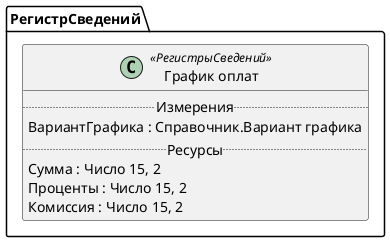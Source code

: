 ﻿@startuml ГрафикОплатКредитовИДепозитов
'!include templates.wsd
'..\include templates.wsd
class РегистрСведений.ГрафикОплатКредитовИДепозитов as "График оплат" <<РегистрыСведений>>
{
..Измерения..
ВариантГрафика : Справочник.Вариант графика
..Ресурсы..
Сумма : Число 15, 2
Проценты : Число 15, 2
Комиссия : Число 15, 2
}
@enduml
